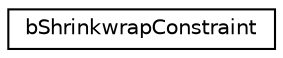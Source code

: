 digraph G
{
  edge [fontname="Helvetica",fontsize="10",labelfontname="Helvetica",labelfontsize="10"];
  node [fontname="Helvetica",fontsize="10",shape=record];
  rankdir=LR;
  Node1 [label="bShrinkwrapConstraint",height=0.2,width=0.4,color="black", fillcolor="white", style="filled",URL="$d8/dea/structbShrinkwrapConstraint.html"];
}
